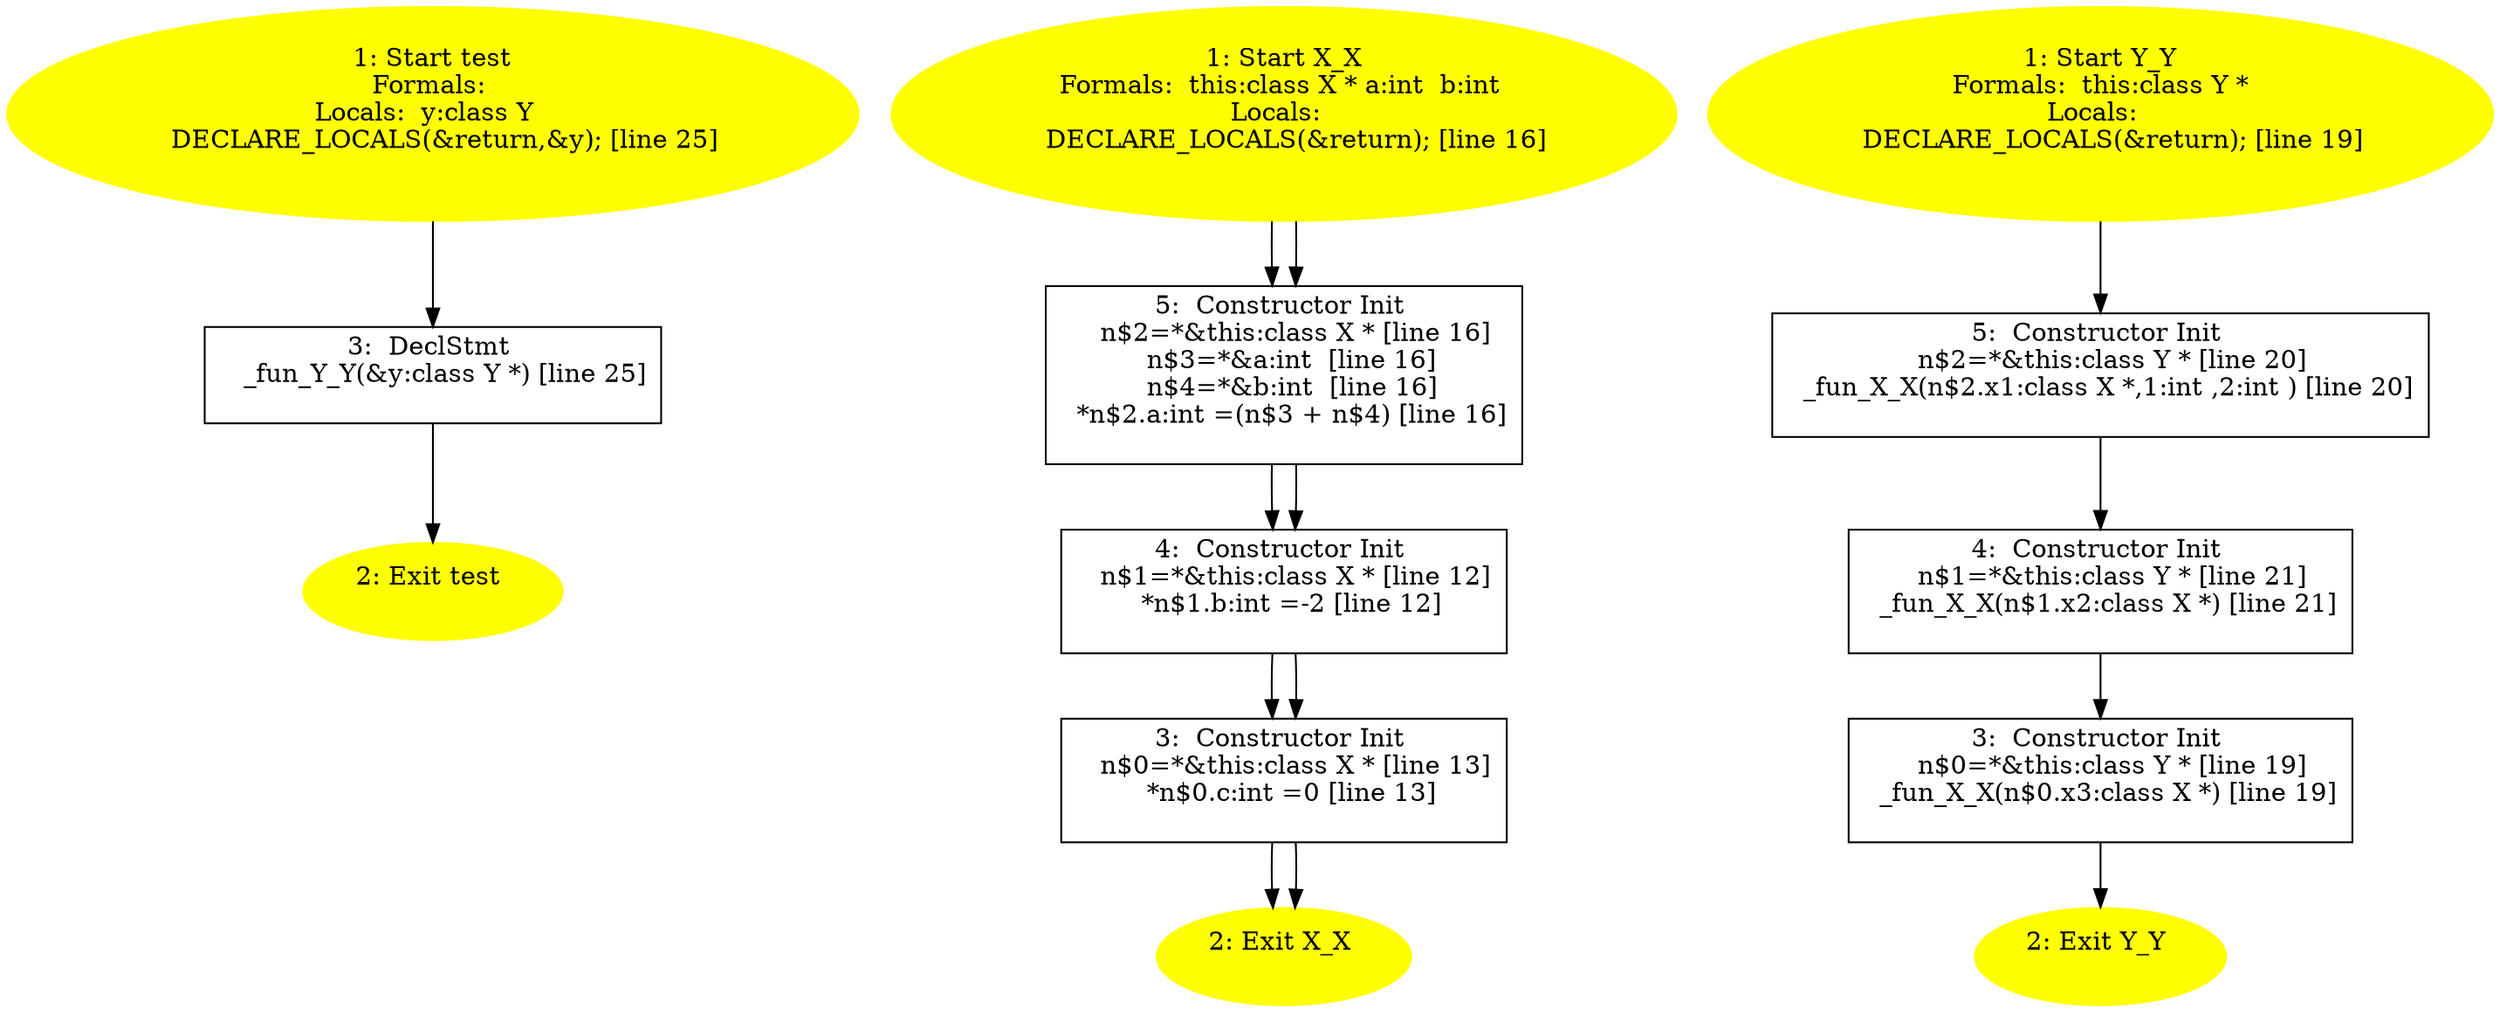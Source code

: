 /* @generated */
digraph iCFG {
"test3" [label="3:  DeclStmt \n   _fun_Y_Y(&y:class Y *) [line 25]\n " shape="box"]
	

	 "test3" -> "test2" ;
"test2" [label="2: Exit test \n  " color=yellow style=filled]
	

"test1" [label="1: Start test\nFormals: \nLocals:  y:class Y  \n   DECLARE_LOCALS(&return,&y); [line 25]\n " color=yellow style=filled]
	

	 "test1" -> "test3" ;
"X_X5" [label="5:  Constructor Init \n   n$2=*&this:class X * [line 11]\n  *n$2.a:int =-1 [line 11]\n " shape="box"]
	

	 "X_X5" -> "X_X4" ;
"X_X4" [label="4:  Constructor Init \n   n$1=*&this:class X * [line 12]\n  *n$1.b:int =-2 [line 12]\n " shape="box"]
	

	 "X_X4" -> "X_X3" ;
"X_X3" [label="3:  Constructor Init \n   n$0=*&this:class X * [line 13]\n  *n$0.c:int =0 [line 13]\n " shape="box"]
	

	 "X_X3" -> "X_X2" ;
"X_X2" [label="2: Exit X_X \n  " color=yellow style=filled]
	

"X_X1" [label="1: Start X_X\nFormals:  this:class X *\nLocals:  \n   DECLARE_LOCALS(&return); [line 15]\n " color=yellow style=filled]
	

	 "X_X1" -> "X_X5" ;
"Y_Y5" [label="5:  Constructor Init \n   n$2=*&this:class Y * [line 20]\n  _fun_X_X(n$2.x1:class X *,1:int ,2:int ) [line 20]\n " shape="box"]
	

	 "Y_Y5" -> "Y_Y4" ;
"Y_Y4" [label="4:  Constructor Init \n   n$1=*&this:class Y * [line 21]\n  _fun_X_X(n$1.x2:class X *) [line 21]\n " shape="box"]
	

	 "Y_Y4" -> "Y_Y3" ;
"Y_Y3" [label="3:  Constructor Init \n   n$0=*&this:class Y * [line 19]\n  _fun_X_X(n$0.x3:class X *) [line 19]\n " shape="box"]
	

	 "Y_Y3" -> "Y_Y2" ;
"Y_Y2" [label="2: Exit Y_Y \n  " color=yellow style=filled]
	

"Y_Y1" [label="1: Start Y_Y\nFormals:  this:class Y *\nLocals:  \n   DECLARE_LOCALS(&return); [line 19]\n " color=yellow style=filled]
	

	 "Y_Y1" -> "Y_Y5" ;
"X_X5" [label="5:  Constructor Init \n   n$2=*&this:class X * [line 16]\n  n$3=*&a:int  [line 16]\n  n$4=*&b:int  [line 16]\n  *n$2.a:int =(n$3 + n$4) [line 16]\n " shape="box"]
	

	 "X_X5" -> "X_X4" ;
"X_X4" [label="4:  Constructor Init \n   n$1=*&this:class X * [line 12]\n  *n$1.b:int =-2 [line 12]\n " shape="box"]
	

	 "X_X4" -> "X_X3" ;
"X_X3" [label="3:  Constructor Init \n   n$0=*&this:class X * [line 13]\n  *n$0.c:int =0 [line 13]\n " shape="box"]
	

	 "X_X3" -> "X_X2" ;
"X_X2" [label="2: Exit X_X \n  " color=yellow style=filled]
	

"X_X1" [label="1: Start X_X\nFormals:  this:class X * a:int  b:int \nLocals:  \n   DECLARE_LOCALS(&return); [line 16]\n " color=yellow style=filled]
	

	 "X_X1" -> "X_X5" ;
}
